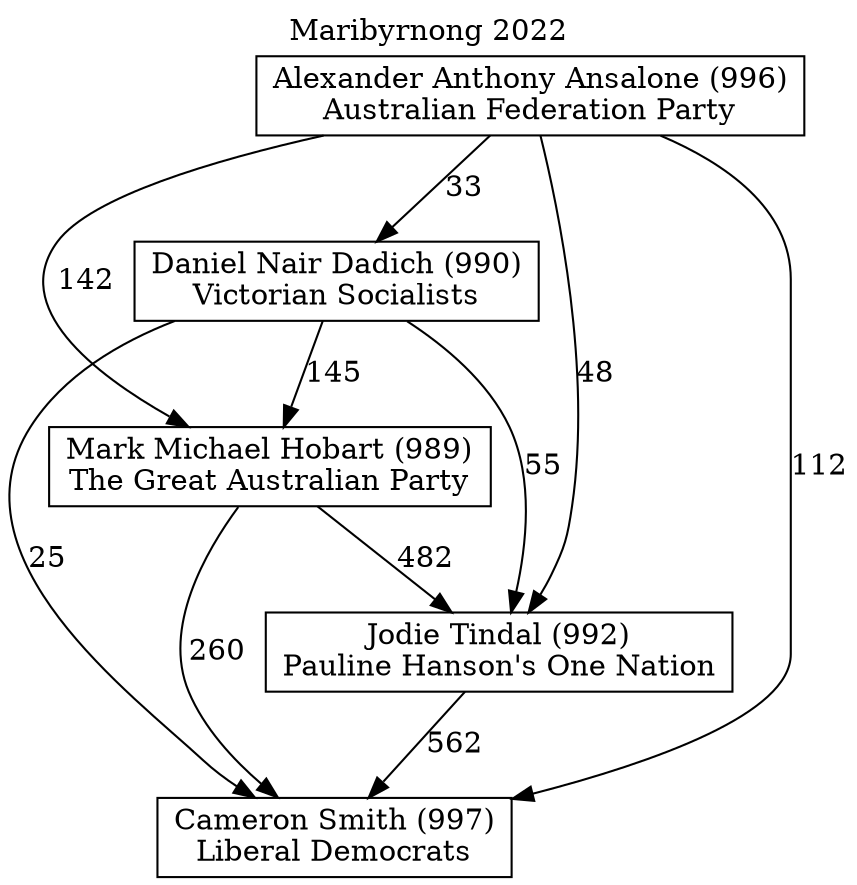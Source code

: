 // House preference flow
digraph "Cameron Smith (997)_Maribyrnong_2022" {
	graph [label="Maribyrnong 2022" labelloc=t mclimit=10]
	node [shape=box]
	"Cameron Smith (997)" [label="Cameron Smith (997)
Liberal Democrats"]
	"Jodie Tindal (992)" [label="Jodie Tindal (992)
Pauline Hanson's One Nation"]
	"Mark Michael Hobart (989)" [label="Mark Michael Hobart (989)
The Great Australian Party"]
	"Daniel Nair Dadich (990)" [label="Daniel Nair Dadich (990)
Victorian Socialists"]
	"Alexander Anthony Ansalone (996)" [label="Alexander Anthony Ansalone (996)
Australian Federation Party"]
	"Jodie Tindal (992)" -> "Cameron Smith (997)" [label=562]
	"Mark Michael Hobart (989)" -> "Jodie Tindal (992)" [label=482]
	"Daniel Nair Dadich (990)" -> "Mark Michael Hobart (989)" [label=145]
	"Alexander Anthony Ansalone (996)" -> "Daniel Nair Dadich (990)" [label=33]
	"Mark Michael Hobart (989)" -> "Cameron Smith (997)" [label=260]
	"Daniel Nair Dadich (990)" -> "Cameron Smith (997)" [label=25]
	"Alexander Anthony Ansalone (996)" -> "Cameron Smith (997)" [label=112]
	"Alexander Anthony Ansalone (996)" -> "Mark Michael Hobart (989)" [label=142]
	"Daniel Nair Dadich (990)" -> "Jodie Tindal (992)" [label=55]
	"Alexander Anthony Ansalone (996)" -> "Jodie Tindal (992)" [label=48]
}
